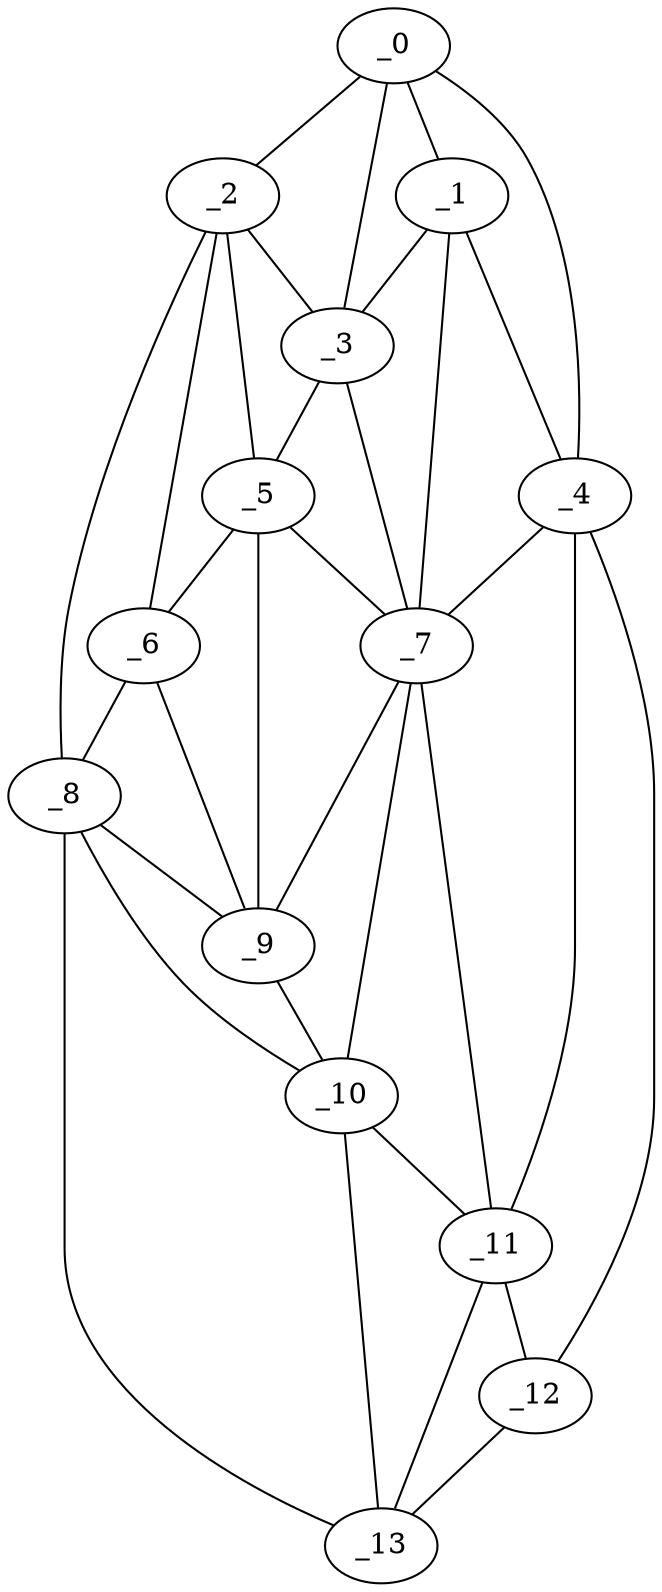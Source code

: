 graph "obj41__225.gxl" {
	_0	 [x=18,
		y=80];
	_1	 [x=45,
		y=67];
	_0 -- _1	 [valence=2];
	_2	 [x=48,
		y=6];
	_0 -- _2	 [valence=1];
	_3	 [x=50,
		y=53];
	_0 -- _3	 [valence=1];
	_4	 [x=69,
		y=126];
	_0 -- _4	 [valence=1];
	_1 -- _3	 [valence=2];
	_1 -- _4	 [valence=1];
	_7	 [x=72,
		y=63];
	_1 -- _7	 [valence=1];
	_2 -- _3	 [valence=2];
	_5	 [x=71,
		y=44];
	_2 -- _5	 [valence=1];
	_6	 [x=72,
		y=12];
	_2 -- _6	 [valence=2];
	_8	 [x=81,
		y=6];
	_2 -- _8	 [valence=1];
	_3 -- _5	 [valence=2];
	_3 -- _7	 [valence=2];
	_4 -- _7	 [valence=2];
	_11	 [x=96,
		y=72];
	_4 -- _11	 [valence=2];
	_12	 [x=111,
		y=108];
	_4 -- _12	 [valence=1];
	_5 -- _6	 [valence=1];
	_5 -- _7	 [valence=1];
	_9	 [x=83,
		y=47];
	_5 -- _9	 [valence=2];
	_6 -- _8	 [valence=1];
	_6 -- _9	 [valence=2];
	_7 -- _9	 [valence=2];
	_10	 [x=94,
		y=53];
	_7 -- _10	 [valence=2];
	_7 -- _11	 [valence=1];
	_8 -- _9	 [valence=1];
	_8 -- _10	 [valence=2];
	_13	 [x=113,
		y=80];
	_8 -- _13	 [valence=1];
	_9 -- _10	 [valence=2];
	_10 -- _11	 [valence=2];
	_10 -- _13	 [valence=1];
	_11 -- _12	 [valence=2];
	_11 -- _13	 [valence=2];
	_12 -- _13	 [valence=1];
}
